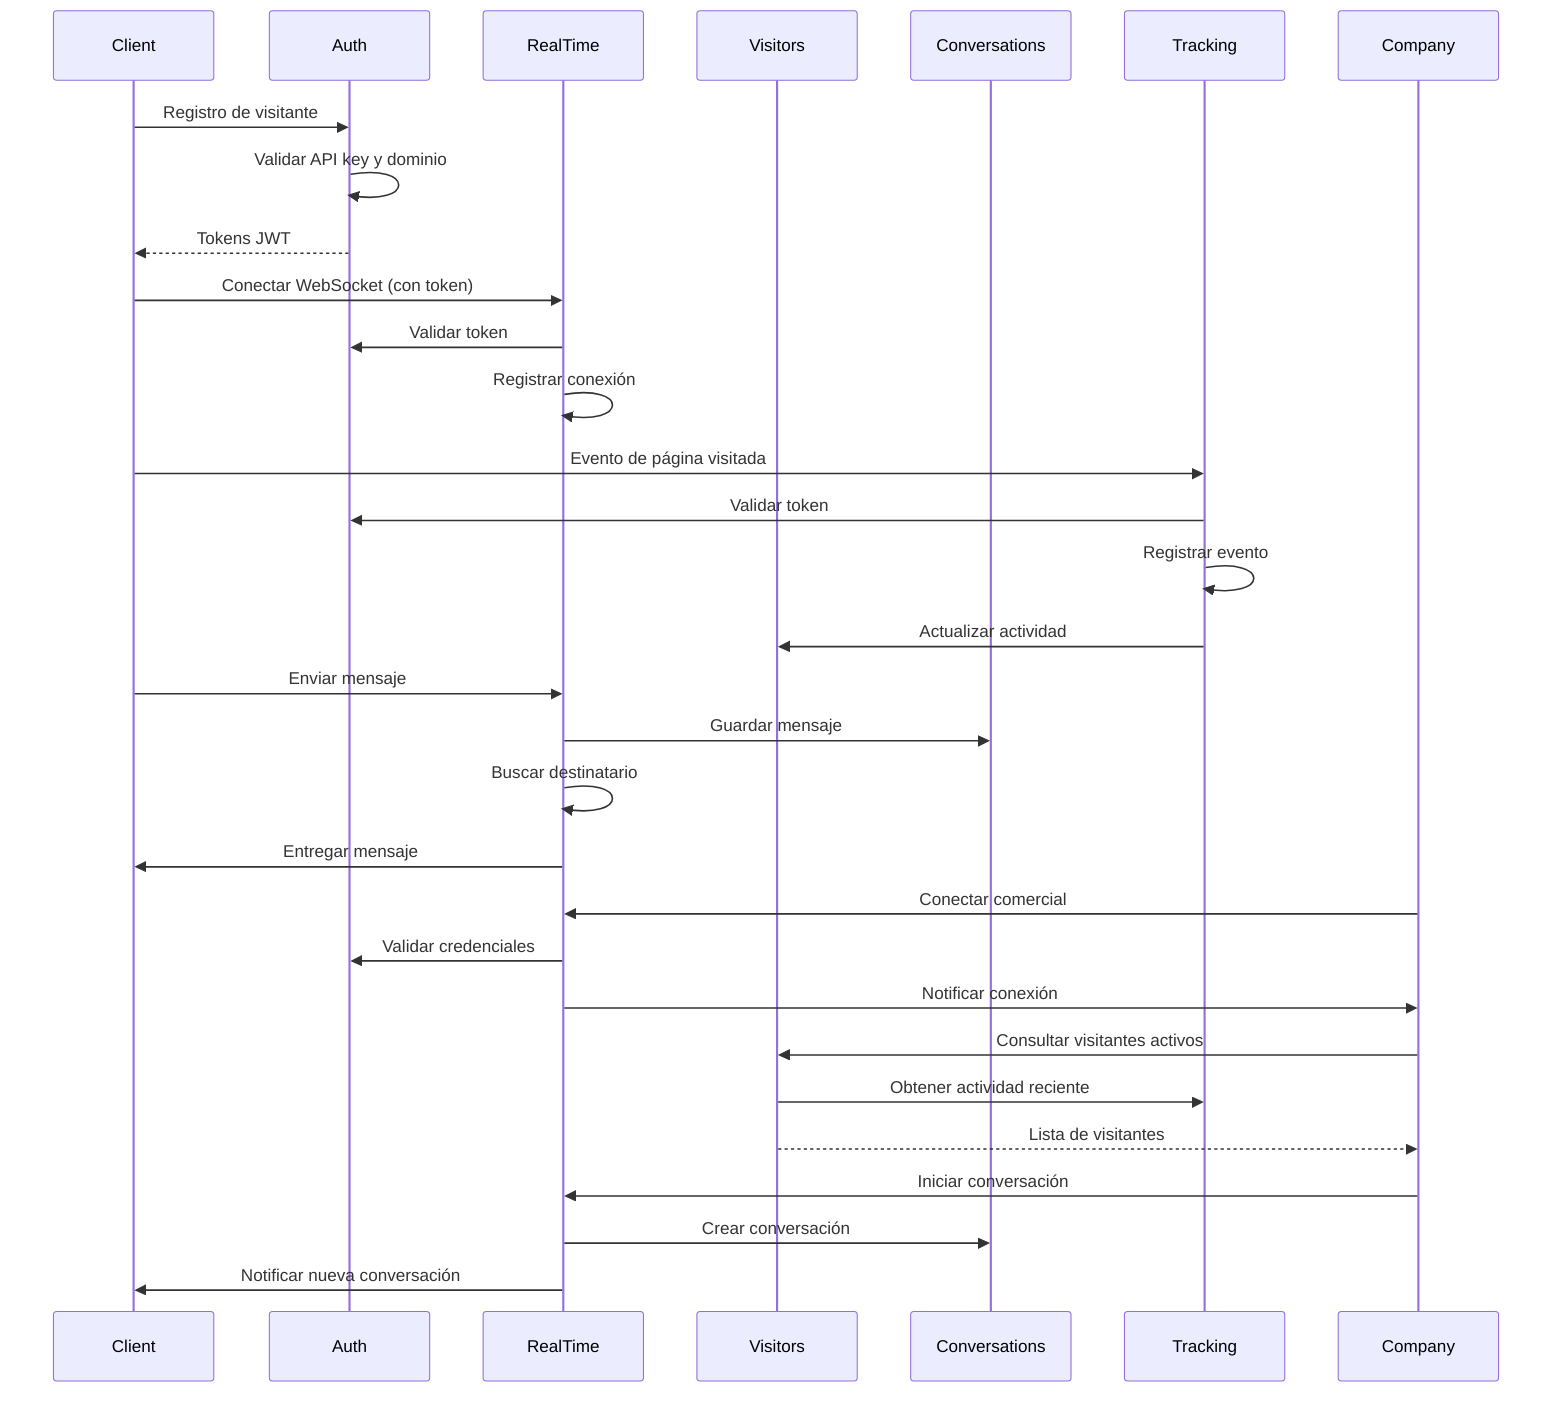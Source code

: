 sequenceDiagram
    participant Client
    participant Auth
    participant RealTime
    participant Visitors
    participant Conversations
    participant Tracking
    participant Company

    Client->>Auth: Registro de visitante
    Auth->>Auth: Validar API key y dominio
    Auth-->>Client: Tokens JWT
    
    Client->>RealTime: Conectar WebSocket (con token)
    RealTime->>Auth: Validar token
    RealTime->>RealTime: Registrar conexión
    
    Client->>Tracking: Evento de página visitada
    Tracking->>Auth: Validar token
    Tracking->>Tracking: Registrar evento
    Tracking->>Visitors: Actualizar actividad
    
    Client->>RealTime: Enviar mensaje
    RealTime->>Conversations: Guardar mensaje
    RealTime->>RealTime: Buscar destinatario
    RealTime->>Client: Entregar mensaje
    
    Company->>RealTime: Conectar comercial
    RealTime->>Auth: Validar credenciales
    RealTime->>Company: Notificar conexión
    
    Company->>Visitors: Consultar visitantes activos
    Visitors->>Tracking: Obtener actividad reciente
    Visitors-->>Company: Lista de visitantes
    
    Company->>RealTime: Iniciar conversación
    RealTime->>Conversations: Crear conversación
    RealTime->>Client: Notificar nueva conversación